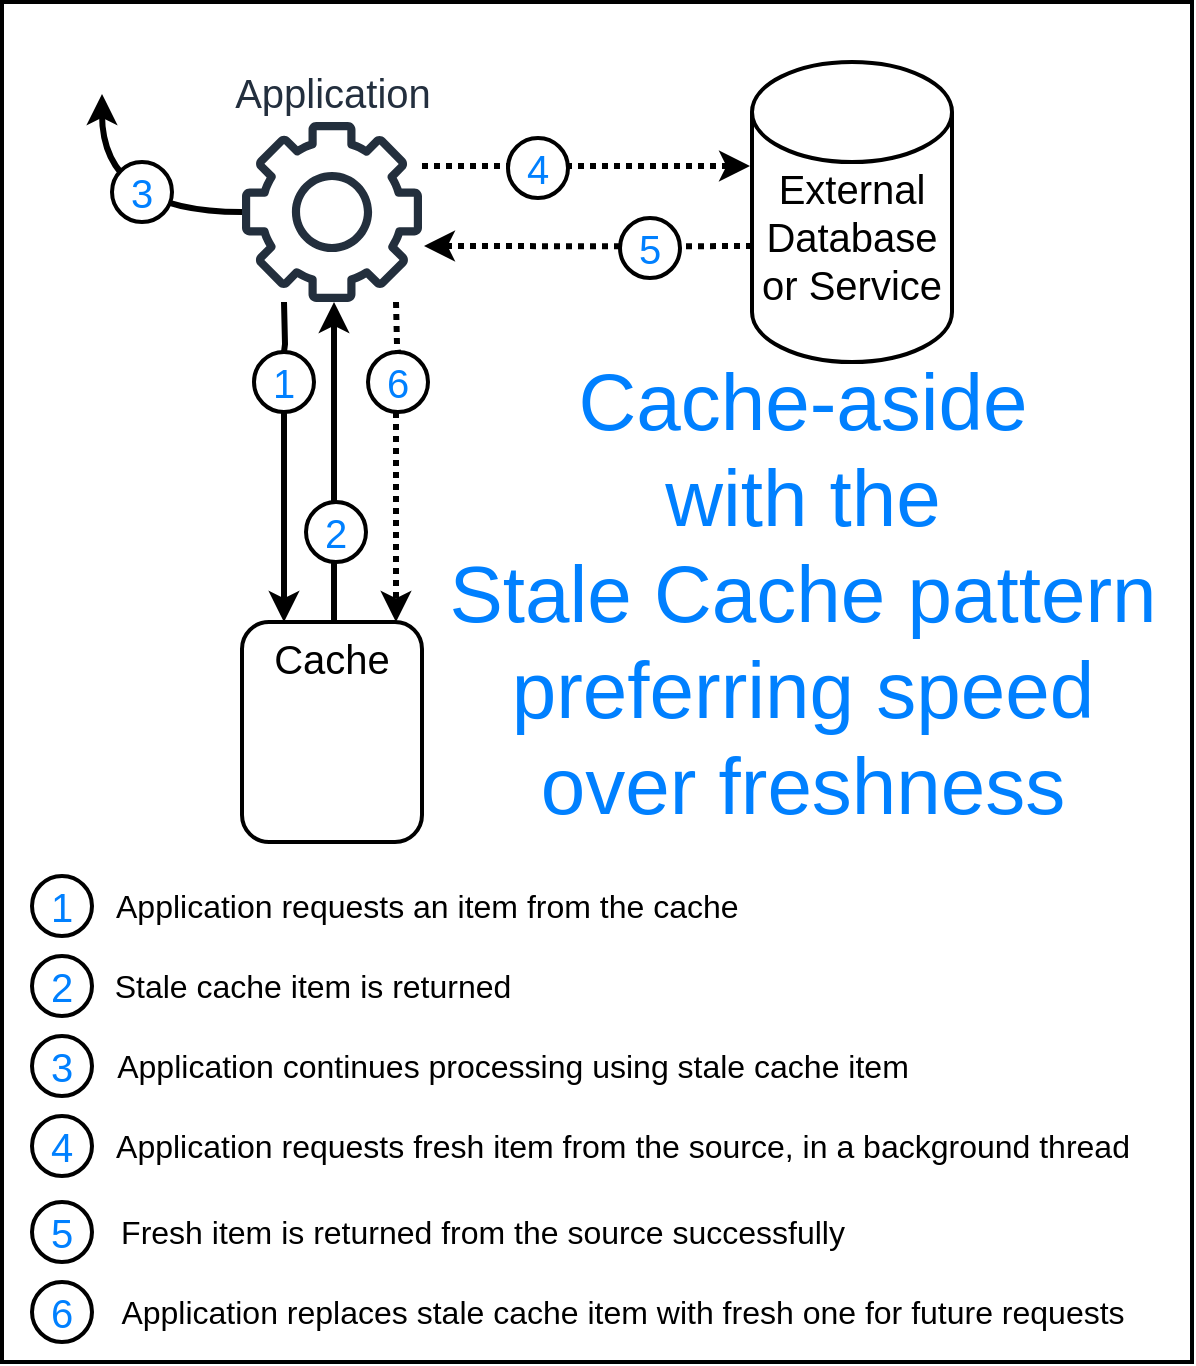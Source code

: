 <mxfile version="20.7.4" type="device"><diagram id="S_FF-qiRsz6cNef0lw5T" name="Page-1"><mxGraphModel dx="1434" dy="782" grid="1" gridSize="10" guides="1" tooltips="1" connect="1" arrows="1" fold="1" page="1" pageScale="1" pageWidth="850" pageHeight="1100" math="0" shadow="0"><root><mxCell id="0"/><mxCell id="1" parent="0"/><mxCell id="5v06Yk6SBDE_mXLR0R64-72" value="" style="rounded=0;whiteSpace=wrap;html=1;labelBackgroundColor=#FF3333;strokeWidth=2;fontSize=16;fontColor=#000000;" vertex="1" parent="1"><mxGeometry x="105" y="70" width="595" height="680" as="geometry"/></mxCell><mxCell id="5v06Yk6SBDE_mXLR0R64-21" style="edgeStyle=orthogonalEdgeStyle;rounded=0;orthogonalLoop=1;jettySize=auto;html=1;labelBackgroundColor=#0080ff;strokeWidth=3;fontSize=20;fontColor=#0080ff;startArrow=none;" edge="1" parent="1" source="5v06Yk6SBDE_mXLR0R64-27"><mxGeometry relative="1" as="geometry"><mxPoint x="246" y="219.999" as="sourcePoint"/><mxPoint x="246" y="380" as="targetPoint"/><Array as="points"><mxPoint x="246" y="280"/><mxPoint x="246" y="280"/></Array></mxGeometry></mxCell><mxCell id="5v06Yk6SBDE_mXLR0R64-62" style="edgeStyle=orthogonalEdgeStyle;curved=1;rounded=0;orthogonalLoop=1;jettySize=auto;html=1;labelBackgroundColor=#0080ff;strokeWidth=3;fontSize=16;fontColor=#FF3333;" edge="1" parent="1" source="5v06Yk6SBDE_mXLR0R64-1" target="5v06Yk6SBDE_mXLR0R64-71"><mxGeometry relative="1" as="geometry"><mxPoint x="160" y="120" as="targetPoint"/></mxGeometry></mxCell><mxCell id="5v06Yk6SBDE_mXLR0R64-74" style="edgeStyle=orthogonalEdgeStyle;rounded=0;orthogonalLoop=1;jettySize=auto;html=1;entryX=-0.01;entryY=0.347;entryDx=0;entryDy=0;entryPerimeter=0;labelBackgroundColor=#0080ff;strokeWidth=3;fontSize=16;fontColor=#000000;dashed=1;dashPattern=1 1;" edge="1" parent="1" source="5v06Yk6SBDE_mXLR0R64-1" target="5v06Yk6SBDE_mXLR0R64-3"><mxGeometry relative="1" as="geometry"><Array as="points"><mxPoint x="400" y="152"/><mxPoint x="400" y="152"/></Array></mxGeometry></mxCell><mxCell id="5v06Yk6SBDE_mXLR0R64-1" value="Application" style="sketch=0;outlineConnect=0;fontColor=#232F3E;gradientColor=none;fillColor=#232F3D;strokeColor=none;dashed=0;verticalLabelPosition=top;verticalAlign=bottom;align=center;html=1;fontSize=20;fontStyle=0;aspect=fixed;pointerEvents=1;shape=mxgraph.aws4.gear;labelPosition=center;" vertex="1" parent="1"><mxGeometry x="225" y="130" width="90" height="90" as="geometry"/></mxCell><mxCell id="5v06Yk6SBDE_mXLR0R64-3" value="&lt;div&gt;External Database or Service&lt;/div&gt;&lt;div&gt;&lt;br&gt;&lt;/div&gt;" style="strokeWidth=2;html=1;shape=mxgraph.flowchart.database;whiteSpace=wrap;labelPosition=center;verticalLabelPosition=middle;align=center;verticalAlign=bottom;fontSize=20;" vertex="1" parent="1"><mxGeometry x="480" y="100" width="100" height="150" as="geometry"/></mxCell><mxCell id="5v06Yk6SBDE_mXLR0R64-13" value="" style="group" vertex="1" connectable="0" parent="1"><mxGeometry x="225" y="380" width="90" height="110" as="geometry"/></mxCell><mxCell id="5v06Yk6SBDE_mXLR0R64-9" value="Cache" style="rounded=1;whiteSpace=wrap;html=1;fontSize=20;verticalAlign=top;container=0;strokeWidth=2;" vertex="1" parent="5v06Yk6SBDE_mXLR0R64-13"><mxGeometry width="90" height="110" as="geometry"/></mxCell><mxCell id="5v06Yk6SBDE_mXLR0R64-11" value="" style="shape=image;html=1;verticalAlign=top;verticalLabelPosition=bottom;labelBackgroundColor=#ffffff;imageAspect=0;aspect=fixed;image=https://cdn2.iconfinder.com/data/icons/essential-web-2/50/stack-layer-pile-element-material-128.png;container=0;" vertex="1" parent="5v06Yk6SBDE_mXLR0R64-13"><mxGeometry x="15" y="40" width="60" height="60" as="geometry"/></mxCell><mxCell id="5v06Yk6SBDE_mXLR0R64-34" value="&lt;div&gt;4&lt;/div&gt;" style="ellipse;whiteSpace=wrap;html=1;aspect=fixed;strokeWidth=2;fontSize=20;fontColor=#0080ff;" vertex="1" parent="1"><mxGeometry x="358" y="138" width="30" height="30" as="geometry"/></mxCell><mxCell id="5v06Yk6SBDE_mXLR0R64-35" value="1" style="ellipse;whiteSpace=wrap;html=1;aspect=fixed;strokeWidth=2;fontSize=20;fontColor=#0080ff;" vertex="1" parent="1"><mxGeometry x="120" y="507" width="30" height="30" as="geometry"/></mxCell><mxCell id="5v06Yk6SBDE_mXLR0R64-39" value="2" style="ellipse;whiteSpace=wrap;html=1;aspect=fixed;strokeWidth=2;fontSize=20;fontColor=#0080ff;" vertex="1" parent="1"><mxGeometry x="120" y="547" width="30" height="30" as="geometry"/></mxCell><mxCell id="5v06Yk6SBDE_mXLR0R64-40" value="3" style="ellipse;whiteSpace=wrap;html=1;aspect=fixed;strokeWidth=2;fontSize=20;fontColor=#0080ff;" vertex="1" parent="1"><mxGeometry x="120" y="587" width="30" height="30" as="geometry"/></mxCell><mxCell id="5v06Yk6SBDE_mXLR0R64-41" value="4" style="ellipse;whiteSpace=wrap;html=1;aspect=fixed;strokeWidth=2;fontSize=20;fontColor=#0080ff;" vertex="1" parent="1"><mxGeometry x="120" y="627" width="30" height="30" as="geometry"/></mxCell><mxCell id="5v06Yk6SBDE_mXLR0R64-42" value="&lt;div&gt;Cache-aside&lt;/div&gt;&lt;div&gt;with the&lt;/div&gt;&lt;div&gt;Stale Cache pattern&lt;br&gt;&lt;/div&gt;&lt;div&gt;preferring speed&lt;/div&gt;&lt;div&gt;over freshness&lt;br&gt;&lt;/div&gt;" style="text;html=1;align=center;verticalAlign=middle;resizable=0;points=[];autosize=1;strokeColor=none;fillColor=none;fontSize=40;fontColor=#0080ff;" vertex="1" parent="1"><mxGeometry x="315" y="240" width="380" height="250" as="geometry"/></mxCell><mxCell id="5v06Yk6SBDE_mXLR0R64-44" value="&lt;div style=&quot;font-size: 16px;&quot;&gt;Application requests an item from the cache&lt;br style=&quot;font-size: 16px;&quot;&gt;&lt;/div&gt;" style="text;html=1;align=left;verticalAlign=middle;resizable=0;points=[];autosize=1;strokeColor=none;fillColor=none;fontSize=16;fontColor=#000000;" vertex="1" parent="1"><mxGeometry x="160" y="507" width="330" height="30" as="geometry"/></mxCell><mxCell id="5v06Yk6SBDE_mXLR0R64-45" value="Stale cache item is returned" style="text;html=1;align=center;verticalAlign=middle;resizable=0;points=[];autosize=1;strokeColor=none;fillColor=none;fontSize=16;fontColor=#000000;" vertex="1" parent="1"><mxGeometry x="150" y="547" width="220" height="30" as="geometry"/></mxCell><mxCell id="5v06Yk6SBDE_mXLR0R64-18" style="edgeStyle=orthogonalEdgeStyle;rounded=0;orthogonalLoop=1;jettySize=auto;html=1;strokeWidth=3;fontSize=12;startArrow=none;" edge="1" parent="1" source="5v06Yk6SBDE_mXLR0R64-37"><mxGeometry x="-0.25" y="-20" relative="1" as="geometry"><mxPoint x="271" y="380" as="sourcePoint"/><mxPoint x="271" y="219.999" as="targetPoint"/><Array as="points"><mxPoint x="271" y="320"/></Array><mxPoint as="offset"/></mxGeometry></mxCell><mxCell id="5v06Yk6SBDE_mXLR0R64-61" value="&lt;font color=&quot;#000000&quot;&gt;Application continues processing using stale cache item&lt;br&gt;&lt;/font&gt;" style="text;html=1;align=center;verticalAlign=middle;resizable=0;points=[];autosize=1;strokeColor=none;fillColor=none;fontSize=16;fontColor=#000000;" vertex="1" parent="1"><mxGeometry x="150" y="587" width="420" height="30" as="geometry"/></mxCell><mxCell id="5v06Yk6SBDE_mXLR0R64-63" value="3" style="ellipse;whiteSpace=wrap;html=1;aspect=fixed;strokeWidth=2;fontSize=20;fontColor=#0080ff;" vertex="1" parent="1"><mxGeometry x="160" y="150" width="30" height="30" as="geometry"/></mxCell><mxCell id="5v06Yk6SBDE_mXLR0R64-67" value="&lt;font color=&quot;#000000&quot;&gt;Application requests fresh item from the source, in a background thread&lt;br&gt;&lt;/font&gt;" style="text;html=1;align=center;verticalAlign=middle;resizable=0;points=[];autosize=1;strokeColor=none;fillColor=none;fontSize=16;fontColor=#FF3333;" vertex="1" parent="1"><mxGeometry x="150" y="627" width="530" height="30" as="geometry"/></mxCell><mxCell id="5v06Yk6SBDE_mXLR0R64-71" value="" style="shape=image;html=1;verticalAlign=top;verticalLabelPosition=bottom;labelBackgroundColor=#ffffff;imageAspect=0;aspect=fixed;image=https://cdn3.iconfinder.com/data/icons/essential-pack/32/34-Happy_and_Smile-128.png;strokeWidth=2;fontSize=16;fontColor=#000000;" vertex="1" parent="1"><mxGeometry x="140" y="86" width="30" height="30" as="geometry"/></mxCell><mxCell id="5v06Yk6SBDE_mXLR0R64-78" style="edgeStyle=orthogonalEdgeStyle;rounded=0;orthogonalLoop=1;jettySize=auto;html=1;entryX=-0.01;entryY=0.347;entryDx=0;entryDy=0;entryPerimeter=0;labelBackgroundColor=#0080ff;strokeWidth=3;fontSize=16;fontColor=#000000;dashed=1;dashPattern=1 1;" edge="1" parent="1"><mxGeometry relative="1" as="geometry"><mxPoint x="480" y="192.05" as="sourcePoint"/><mxPoint x="316" y="192" as="targetPoint"/><Array as="points"><mxPoint x="401" y="192"/><mxPoint x="401" y="192"/></Array></mxGeometry></mxCell><mxCell id="5v06Yk6SBDE_mXLR0R64-79" value="5" style="ellipse;whiteSpace=wrap;html=1;aspect=fixed;strokeWidth=2;fontSize=20;fontColor=#0080ff;" vertex="1" parent="1"><mxGeometry x="414" y="178" width="30" height="30" as="geometry"/></mxCell><mxCell id="5v06Yk6SBDE_mXLR0R64-80" style="edgeStyle=orthogonalEdgeStyle;rounded=0;orthogonalLoop=1;jettySize=auto;html=1;strokeWidth=3;fontSize=12;dashed=1;dashPattern=1 1;startArrow=none;" edge="1" parent="1" source="5v06Yk6SBDE_mXLR0R64-81"><mxGeometry x="-0.25" y="-20" relative="1" as="geometry"><mxPoint x="302" y="219.999" as="sourcePoint"/><mxPoint x="302" y="380" as="targetPoint"/><Array as="points"><mxPoint x="302" y="320"/><mxPoint x="302" y="320"/></Array><mxPoint as="offset"/></mxGeometry></mxCell><mxCell id="5v06Yk6SBDE_mXLR0R64-82" value="5" style="ellipse;whiteSpace=wrap;html=1;aspect=fixed;strokeWidth=2;fontSize=20;fontColor=#0080ff;" vertex="1" parent="1"><mxGeometry x="120" y="670" width="30" height="30" as="geometry"/></mxCell><mxCell id="5v06Yk6SBDE_mXLR0R64-83" value="&lt;font color=&quot;#000000&quot;&gt;Fresh item is returned from the source successfully&lt;br&gt;&lt;/font&gt;" style="text;html=1;align=center;verticalAlign=middle;resizable=0;points=[];autosize=1;strokeColor=none;fillColor=none;fontSize=16;fontColor=#FF3333;" vertex="1" parent="1"><mxGeometry x="150" y="670" width="390" height="30" as="geometry"/></mxCell><mxCell id="5v06Yk6SBDE_mXLR0R64-84" value="6" style="ellipse;whiteSpace=wrap;html=1;aspect=fixed;strokeWidth=2;fontSize=20;fontColor=#0080ff;" vertex="1" parent="1"><mxGeometry x="120" y="710" width="30" height="30" as="geometry"/></mxCell><mxCell id="5v06Yk6SBDE_mXLR0R64-85" value="&lt;font color=&quot;#000000&quot;&gt;Application replaces stale cache item with fresh one for future requests&lt;br&gt;&lt;/font&gt;" style="text;html=1;align=center;verticalAlign=middle;resizable=0;points=[];autosize=1;strokeColor=none;fillColor=none;fontSize=16;fontColor=#FF3333;" vertex="1" parent="1"><mxGeometry x="150" y="710" width="530" height="30" as="geometry"/></mxCell><mxCell id="5v06Yk6SBDE_mXLR0R64-27" value="1" style="ellipse;whiteSpace=wrap;html=1;aspect=fixed;strokeWidth=2;fontSize=20;fontColor=#0080ff;" vertex="1" parent="1"><mxGeometry x="231" y="245" width="30" height="30" as="geometry"/></mxCell><mxCell id="5v06Yk6SBDE_mXLR0R64-86" value="" style="edgeStyle=orthogonalEdgeStyle;rounded=0;orthogonalLoop=1;jettySize=auto;html=1;labelBackgroundColor=#0080ff;strokeWidth=3;fontSize=20;fontColor=#0080ff;endArrow=none;" edge="1" parent="1" target="5v06Yk6SBDE_mXLR0R64-27"><mxGeometry relative="1" as="geometry"><mxPoint x="246" y="219.999" as="sourcePoint"/><mxPoint x="246" y="380" as="targetPoint"/><Array as="points"/></mxGeometry></mxCell><mxCell id="5v06Yk6SBDE_mXLR0R64-37" value="2" style="ellipse;whiteSpace=wrap;html=1;aspect=fixed;strokeWidth=2;fontSize=20;fontColor=#0080ff;" vertex="1" parent="1"><mxGeometry x="257" y="320" width="30" height="30" as="geometry"/></mxCell><mxCell id="5v06Yk6SBDE_mXLR0R64-87" value="" style="edgeStyle=orthogonalEdgeStyle;rounded=0;orthogonalLoop=1;jettySize=auto;html=1;strokeWidth=3;fontSize=12;endArrow=none;" edge="1" parent="1" target="5v06Yk6SBDE_mXLR0R64-37"><mxGeometry x="-0.25" y="-20" relative="1" as="geometry"><mxPoint x="271" y="380" as="sourcePoint"/><mxPoint x="271" y="219.999" as="targetPoint"/><Array as="points"><mxPoint x="271" y="320"/></Array><mxPoint as="offset"/></mxGeometry></mxCell><mxCell id="5v06Yk6SBDE_mXLR0R64-81" value="6" style="ellipse;whiteSpace=wrap;html=1;aspect=fixed;strokeWidth=2;fontSize=20;fontColor=#0080ff;" vertex="1" parent="1"><mxGeometry x="288" y="245" width="30" height="30" as="geometry"/></mxCell><mxCell id="5v06Yk6SBDE_mXLR0R64-88" value="" style="edgeStyle=orthogonalEdgeStyle;rounded=0;orthogonalLoop=1;jettySize=auto;html=1;strokeWidth=3;fontSize=12;dashed=1;dashPattern=1 1;endArrow=none;" edge="1" parent="1" target="5v06Yk6SBDE_mXLR0R64-81"><mxGeometry x="-0.25" y="-20" relative="1" as="geometry"><mxPoint x="302" y="219.999" as="sourcePoint"/><mxPoint x="302" y="380" as="targetPoint"/><Array as="points"/><mxPoint as="offset"/></mxGeometry></mxCell></root></mxGraphModel></diagram></mxfile>